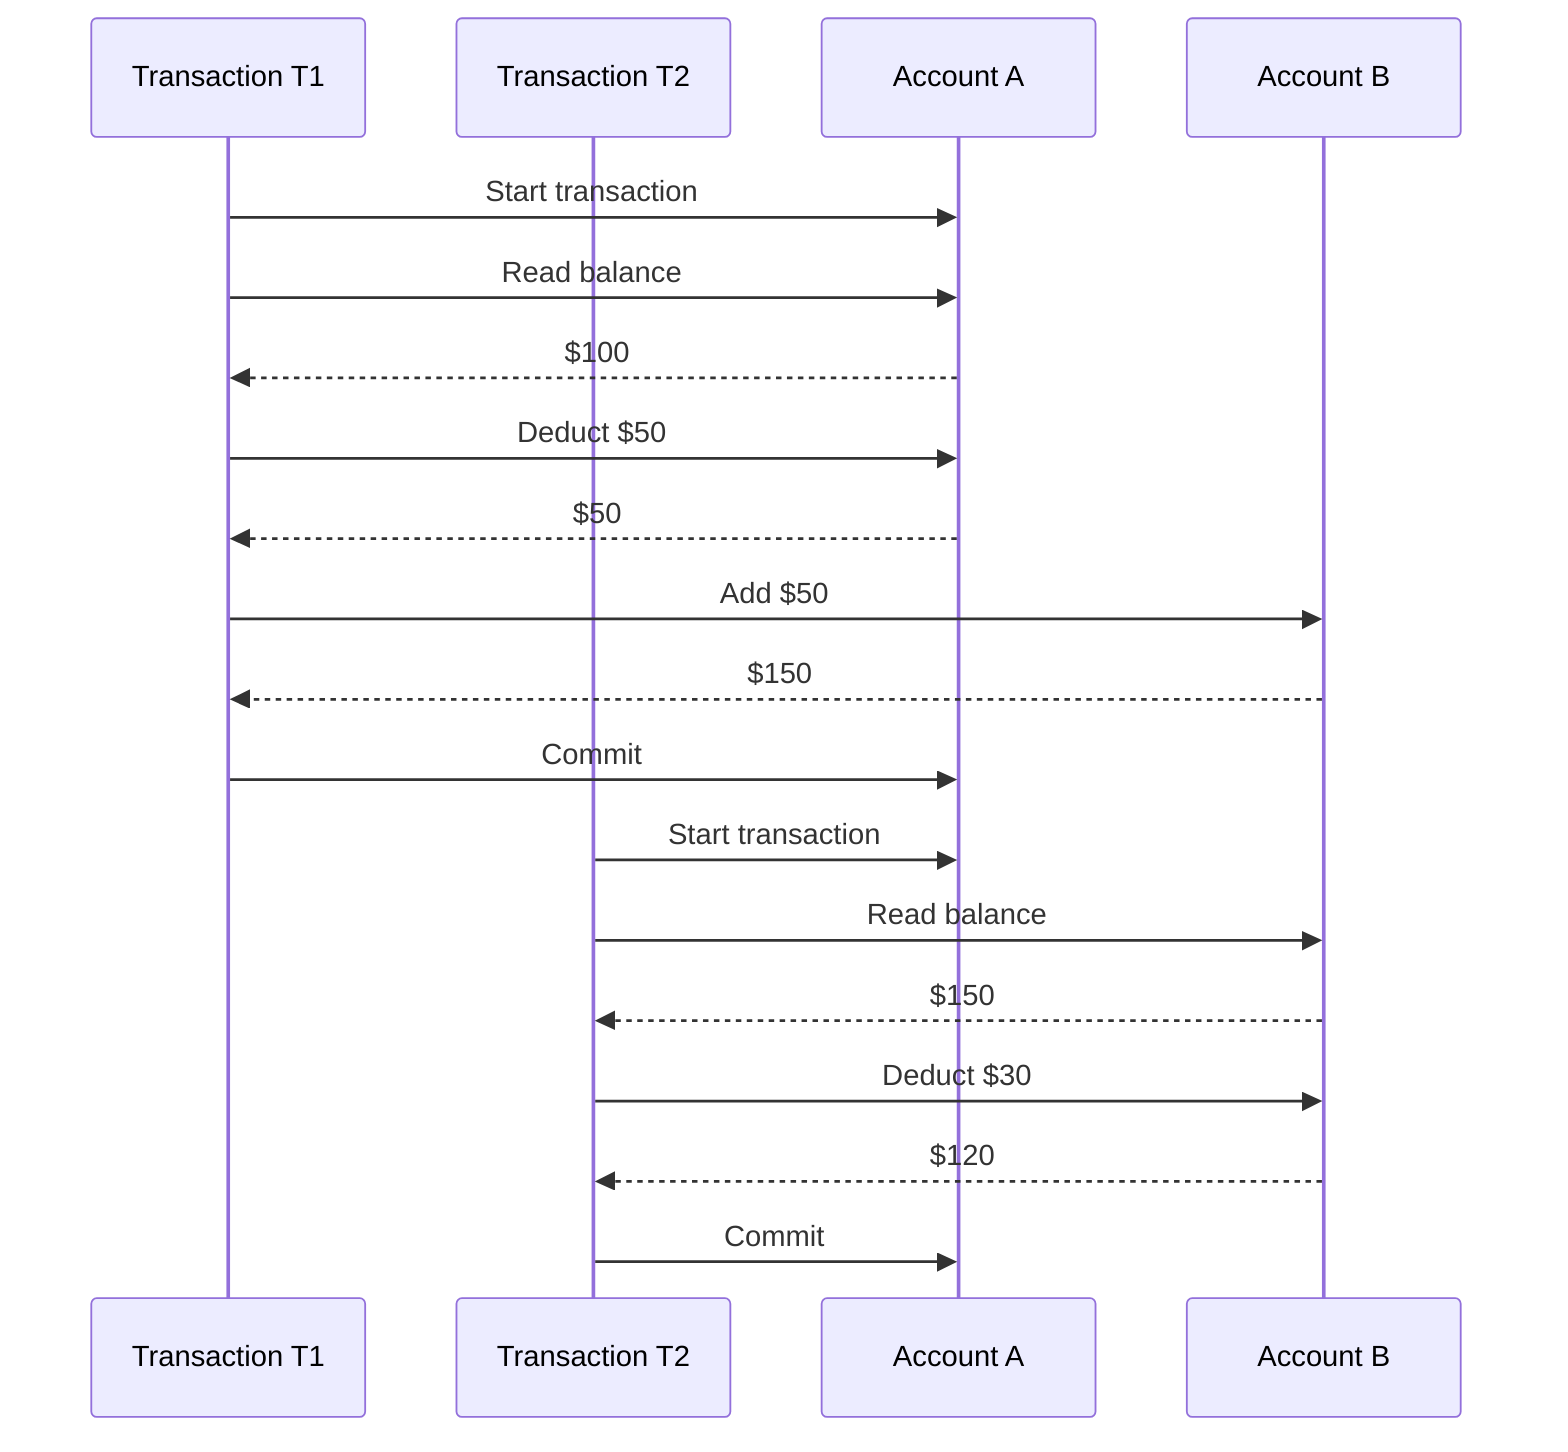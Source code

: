 sequenceDiagram
    participant T1 as Transaction T1
    participant T2 as Transaction T2
    participant A as Account A
    participant B as Account B

    T1->>A: Start transaction
    T1->>A: Read balance
    A-->>T1: $100
    T1->>A: Deduct $50
    A-->>T1: $50
    T1->>B: Add $50
    B-->>T1: $150
    T1->>A: Commit

    T2->>A: Start transaction
    T2->>B: Read balance
    B-->>T2: $150
    T2->>B: Deduct $30
    B-->>T2: $120
    T2->>A: Commit